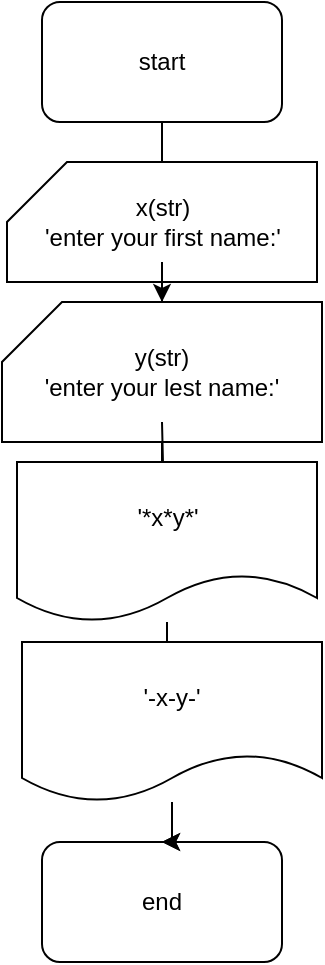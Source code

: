 <mxfile version="22.1.22" type="embed">
  <diagram name="Page-1" id="XtooSmVXMNJsxGqy0Vn2">
    <mxGraphModel dx="349" dy="536" grid="1" gridSize="10" guides="1" tooltips="1" connect="1" arrows="1" fold="1" page="1" pageScale="1" pageWidth="850" pageHeight="1100" math="0" shadow="0">
      <root>
        <mxCell id="0" />
        <mxCell id="1" parent="0" />
        <mxCell id="Zc9IKSC_2bmpc-Vfdk1K-1" value="end" style="rounded=1;whiteSpace=wrap;html=1;" parent="1" vertex="1">
          <mxGeometry x="360" y="570" width="120" height="60" as="geometry" />
        </mxCell>
        <mxCell id="Zc9IKSC_2bmpc-Vfdk1K-3" value="" style="edgeStyle=orthogonalEdgeStyle;rounded=0;orthogonalLoop=1;jettySize=auto;html=1;" parent="1" target="Zc9IKSC_2bmpc-Vfdk1K-1" edge="1" source="4">
          <mxGeometry relative="1" as="geometry">
            <mxPoint x="420" y="360" as="sourcePoint" />
          </mxGeometry>
        </mxCell>
        <mxCell id="Zc9IKSC_2bmpc-Vfdk1K-2" value="start" style="rounded=1;whiteSpace=wrap;html=1;" parent="1" vertex="1">
          <mxGeometry x="360" y="150" width="120" height="60" as="geometry" />
        </mxCell>
        <mxCell id="Zc9IKSC_2bmpc-Vfdk1K-5" value="" style="edgeStyle=orthogonalEdgeStyle;rounded=0;orthogonalLoop=1;jettySize=auto;html=1;" parent="1" source="Zc9IKSC_2bmpc-Vfdk1K-2" edge="1">
          <mxGeometry relative="1" as="geometry">
            <mxPoint x="420" y="210" as="sourcePoint" />
            <mxPoint x="420" y="280" as="targetPoint" />
          </mxGeometry>
        </mxCell>
        <mxCell id="Zc9IKSC_2bmpc-Vfdk1K-10" value="" style="edgeStyle=orthogonalEdgeStyle;rounded=0;orthogonalLoop=1;jettySize=auto;html=1;" parent="1" source="4" target="Zc9IKSC_2bmpc-Vfdk1K-1" edge="1">
          <mxGeometry relative="1" as="geometry" />
        </mxCell>
        <mxCell id="6" value="" style="edgeStyle=orthogonalEdgeStyle;rounded=0;orthogonalLoop=1;jettySize=auto;html=1;" edge="1" parent="1" source="2" target="3">
          <mxGeometry relative="1" as="geometry" />
        </mxCell>
        <mxCell id="Zc9IKSC_2bmpc-Vfdk1K-9" value="x(str)&lt;br&gt;&#39;enter your first name:&#39;" style="shape=card;whiteSpace=wrap;html=1;rotation=0;" parent="1" vertex="1">
          <mxGeometry x="342.5" y="230" width="155" height="60" as="geometry" />
        </mxCell>
        <mxCell id="7" value="" style="edgeStyle=orthogonalEdgeStyle;rounded=0;orthogonalLoop=1;jettySize=auto;html=1;" edge="1" parent="1" source="Zc9IKSC_2bmpc-Vfdk1K-9" target="2">
          <mxGeometry relative="1" as="geometry">
            <mxPoint x="420" y="290" as="sourcePoint" />
            <mxPoint x="425" y="390" as="targetPoint" />
          </mxGeometry>
        </mxCell>
        <mxCell id="2" value="y(str)&lt;br&gt;&#39;enter your lest name:&#39;" style="shape=card;whiteSpace=wrap;html=1;" vertex="1" parent="1">
          <mxGeometry x="340" y="300" width="160" height="70" as="geometry" />
        </mxCell>
        <mxCell id="8" value="" style="edgeStyle=orthogonalEdgeStyle;rounded=0;orthogonalLoop=1;jettySize=auto;html=1;" edge="1" parent="1" target="3">
          <mxGeometry relative="1" as="geometry">
            <mxPoint x="420" y="360" as="sourcePoint" />
            <mxPoint x="420" y="570" as="targetPoint" />
          </mxGeometry>
        </mxCell>
        <mxCell id="3" value="&#39;*x*y*&#39;" style="shape=document;whiteSpace=wrap;html=1;boundedLbl=1;" vertex="1" parent="1">
          <mxGeometry x="347.5" y="380" width="150" height="80" as="geometry" />
        </mxCell>
        <mxCell id="9" value="" style="edgeStyle=orthogonalEdgeStyle;rounded=0;orthogonalLoop=1;jettySize=auto;html=1;" edge="1" parent="1" source="3" target="4">
          <mxGeometry relative="1" as="geometry">
            <mxPoint x="423" y="460" as="sourcePoint" />
            <mxPoint x="420" y="570" as="targetPoint" />
          </mxGeometry>
        </mxCell>
        <mxCell id="4" value="&#39;-x-y-&#39;" style="shape=document;whiteSpace=wrap;html=1;boundedLbl=1;" vertex="1" parent="1">
          <mxGeometry x="350" y="470" width="150" height="80" as="geometry" />
        </mxCell>
      </root>
    </mxGraphModel>
  </diagram>
</mxfile>

